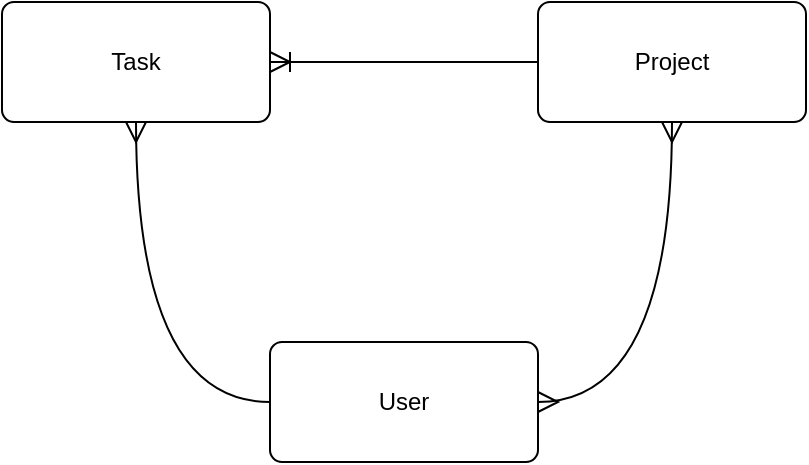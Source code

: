 <mxfile version="21.7.1" type="device">
  <diagram name="Página-1" id="GctLhuAFIAFyEakBsvAy">
    <mxGraphModel dx="954" dy="658" grid="1" gridSize="10" guides="1" tooltips="1" connect="1" arrows="1" fold="1" page="1" pageScale="1" pageWidth="827" pageHeight="1169" math="0" shadow="0">
      <root>
        <mxCell id="0" />
        <mxCell id="1" parent="0" />
        <mxCell id="SX1S4WyIroW91x6uDoyp-1" value="Project" style="rounded=1;arcSize=10;whiteSpace=wrap;html=1;align=center;" vertex="1" parent="1">
          <mxGeometry x="481" y="110" width="134" height="60" as="geometry" />
        </mxCell>
        <mxCell id="SX1S4WyIroW91x6uDoyp-2" value="Task" style="rounded=1;arcSize=10;whiteSpace=wrap;html=1;align=center;" vertex="1" parent="1">
          <mxGeometry x="213" y="110" width="134" height="60" as="geometry" />
        </mxCell>
        <mxCell id="SX1S4WyIroW91x6uDoyp-3" value="User" style="rounded=1;arcSize=10;whiteSpace=wrap;html=1;align=center;" vertex="1" parent="1">
          <mxGeometry x="347" y="280" width="134" height="60" as="geometry" />
        </mxCell>
        <mxCell id="SX1S4WyIroW91x6uDoyp-4" value="" style="fontSize=12;html=1;endArrow=ERoneToMany;rounded=0;startSize=8;endSize=8;entryX=1;entryY=0.5;entryDx=0;entryDy=0;exitX=0;exitY=0.5;exitDx=0;exitDy=0;" edge="1" parent="1" source="SX1S4WyIroW91x6uDoyp-1" target="SX1S4WyIroW91x6uDoyp-2">
          <mxGeometry width="100" height="100" relative="1" as="geometry">
            <mxPoint x="393" y="310" as="sourcePoint" />
            <mxPoint x="493" y="210" as="targetPoint" />
          </mxGeometry>
        </mxCell>
        <mxCell id="SX1S4WyIroW91x6uDoyp-6" value="" style="fontSize=12;html=1;endArrow=ERmany;startArrow=ERmany;rounded=0;startSize=8;endSize=8;edgeStyle=orthogonalEdgeStyle;curved=1;entryX=0.5;entryY=1;entryDx=0;entryDy=0;exitX=1;exitY=0.5;exitDx=0;exitDy=0;" edge="1" parent="1" source="SX1S4WyIroW91x6uDoyp-3" target="SX1S4WyIroW91x6uDoyp-1">
          <mxGeometry width="100" height="100" relative="1" as="geometry">
            <mxPoint x="533" y="300" as="sourcePoint" />
            <mxPoint x="427" y="180" as="targetPoint" />
          </mxGeometry>
        </mxCell>
        <mxCell id="SX1S4WyIroW91x6uDoyp-8" value="" style="fontSize=12;html=1;endArrow=ERmany;startArrow=none;rounded=0;startSize=8;endSize=8;edgeStyle=orthogonalEdgeStyle;curved=1;entryX=0.5;entryY=1;entryDx=0;entryDy=0;exitX=0;exitY=0.5;exitDx=0;exitDy=0;startFill=0;" edge="1" parent="1" source="SX1S4WyIroW91x6uDoyp-3" target="SX1S4WyIroW91x6uDoyp-2">
          <mxGeometry width="100" height="100" relative="1" as="geometry">
            <mxPoint x="250" y="320" as="sourcePoint" />
            <mxPoint x="317" y="180" as="targetPoint" />
          </mxGeometry>
        </mxCell>
      </root>
    </mxGraphModel>
  </diagram>
</mxfile>
